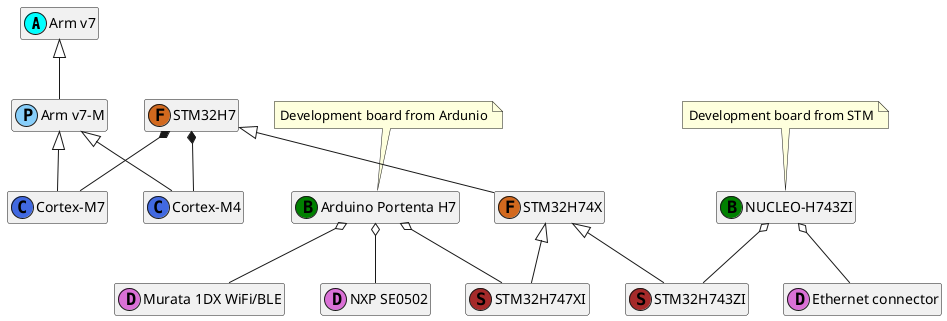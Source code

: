 @startuml
class "Arm v7" << (A,aqua) >>
class "Arm v7-M" << (P,LightSkyBlue) >>
class "Cortex-M4" << (C,RoyalBlue) >>
class "Cortex-M7" << (C,RoyalBlue) >>
class STM32H7 << (F,Chocolate) >>
class STM32H74X << (F,Chocolate) >>
class STM32H747XI << (S,Brown) >>
class STM32H743ZI << (S,Brown) >>
class "Ethernet connector" << (D,Orchid) >>
class "Murata 1DX WiFi/BLE" << (D,Orchid) >>
class "NXP SE0502" << (D,Orchid) >>
class "Arduino Portenta H7" << (B,Green) >>
class "NUCLEO-H743ZI" << (B,Green) >>

"Arduino Portenta H7" o-- "NXP SE0502"
"Arduino Portenta H7" o-- "Murata 1DX WiFi/BLE"
"Arduino Portenta H7" o-- STM32H747XI
STM32H74X <|-- STM32H747XI
"NUCLEO-H743ZI" o-- "Ethernet connector"
"NUCLEO-H743ZI" o-- STM32H743ZI
STM32H74X <|-- STM32H743ZI
STM32H7 <|-- STM32H74X
STM32H7 *-- "Cortex-M7"
STM32H7 *-- "Cortex-M4"
"Arm v7-M" <|-- "Cortex-M4"
"Arm v7-M" <|-- "Cortex-M7"
"Arm v7" <|-- "Arm v7-M"

note top of "Arduino Portenta H7" : Development board from Ardunio
note top of "NUCLEO-H743ZI" : Development board from STM

hide members
@enduml